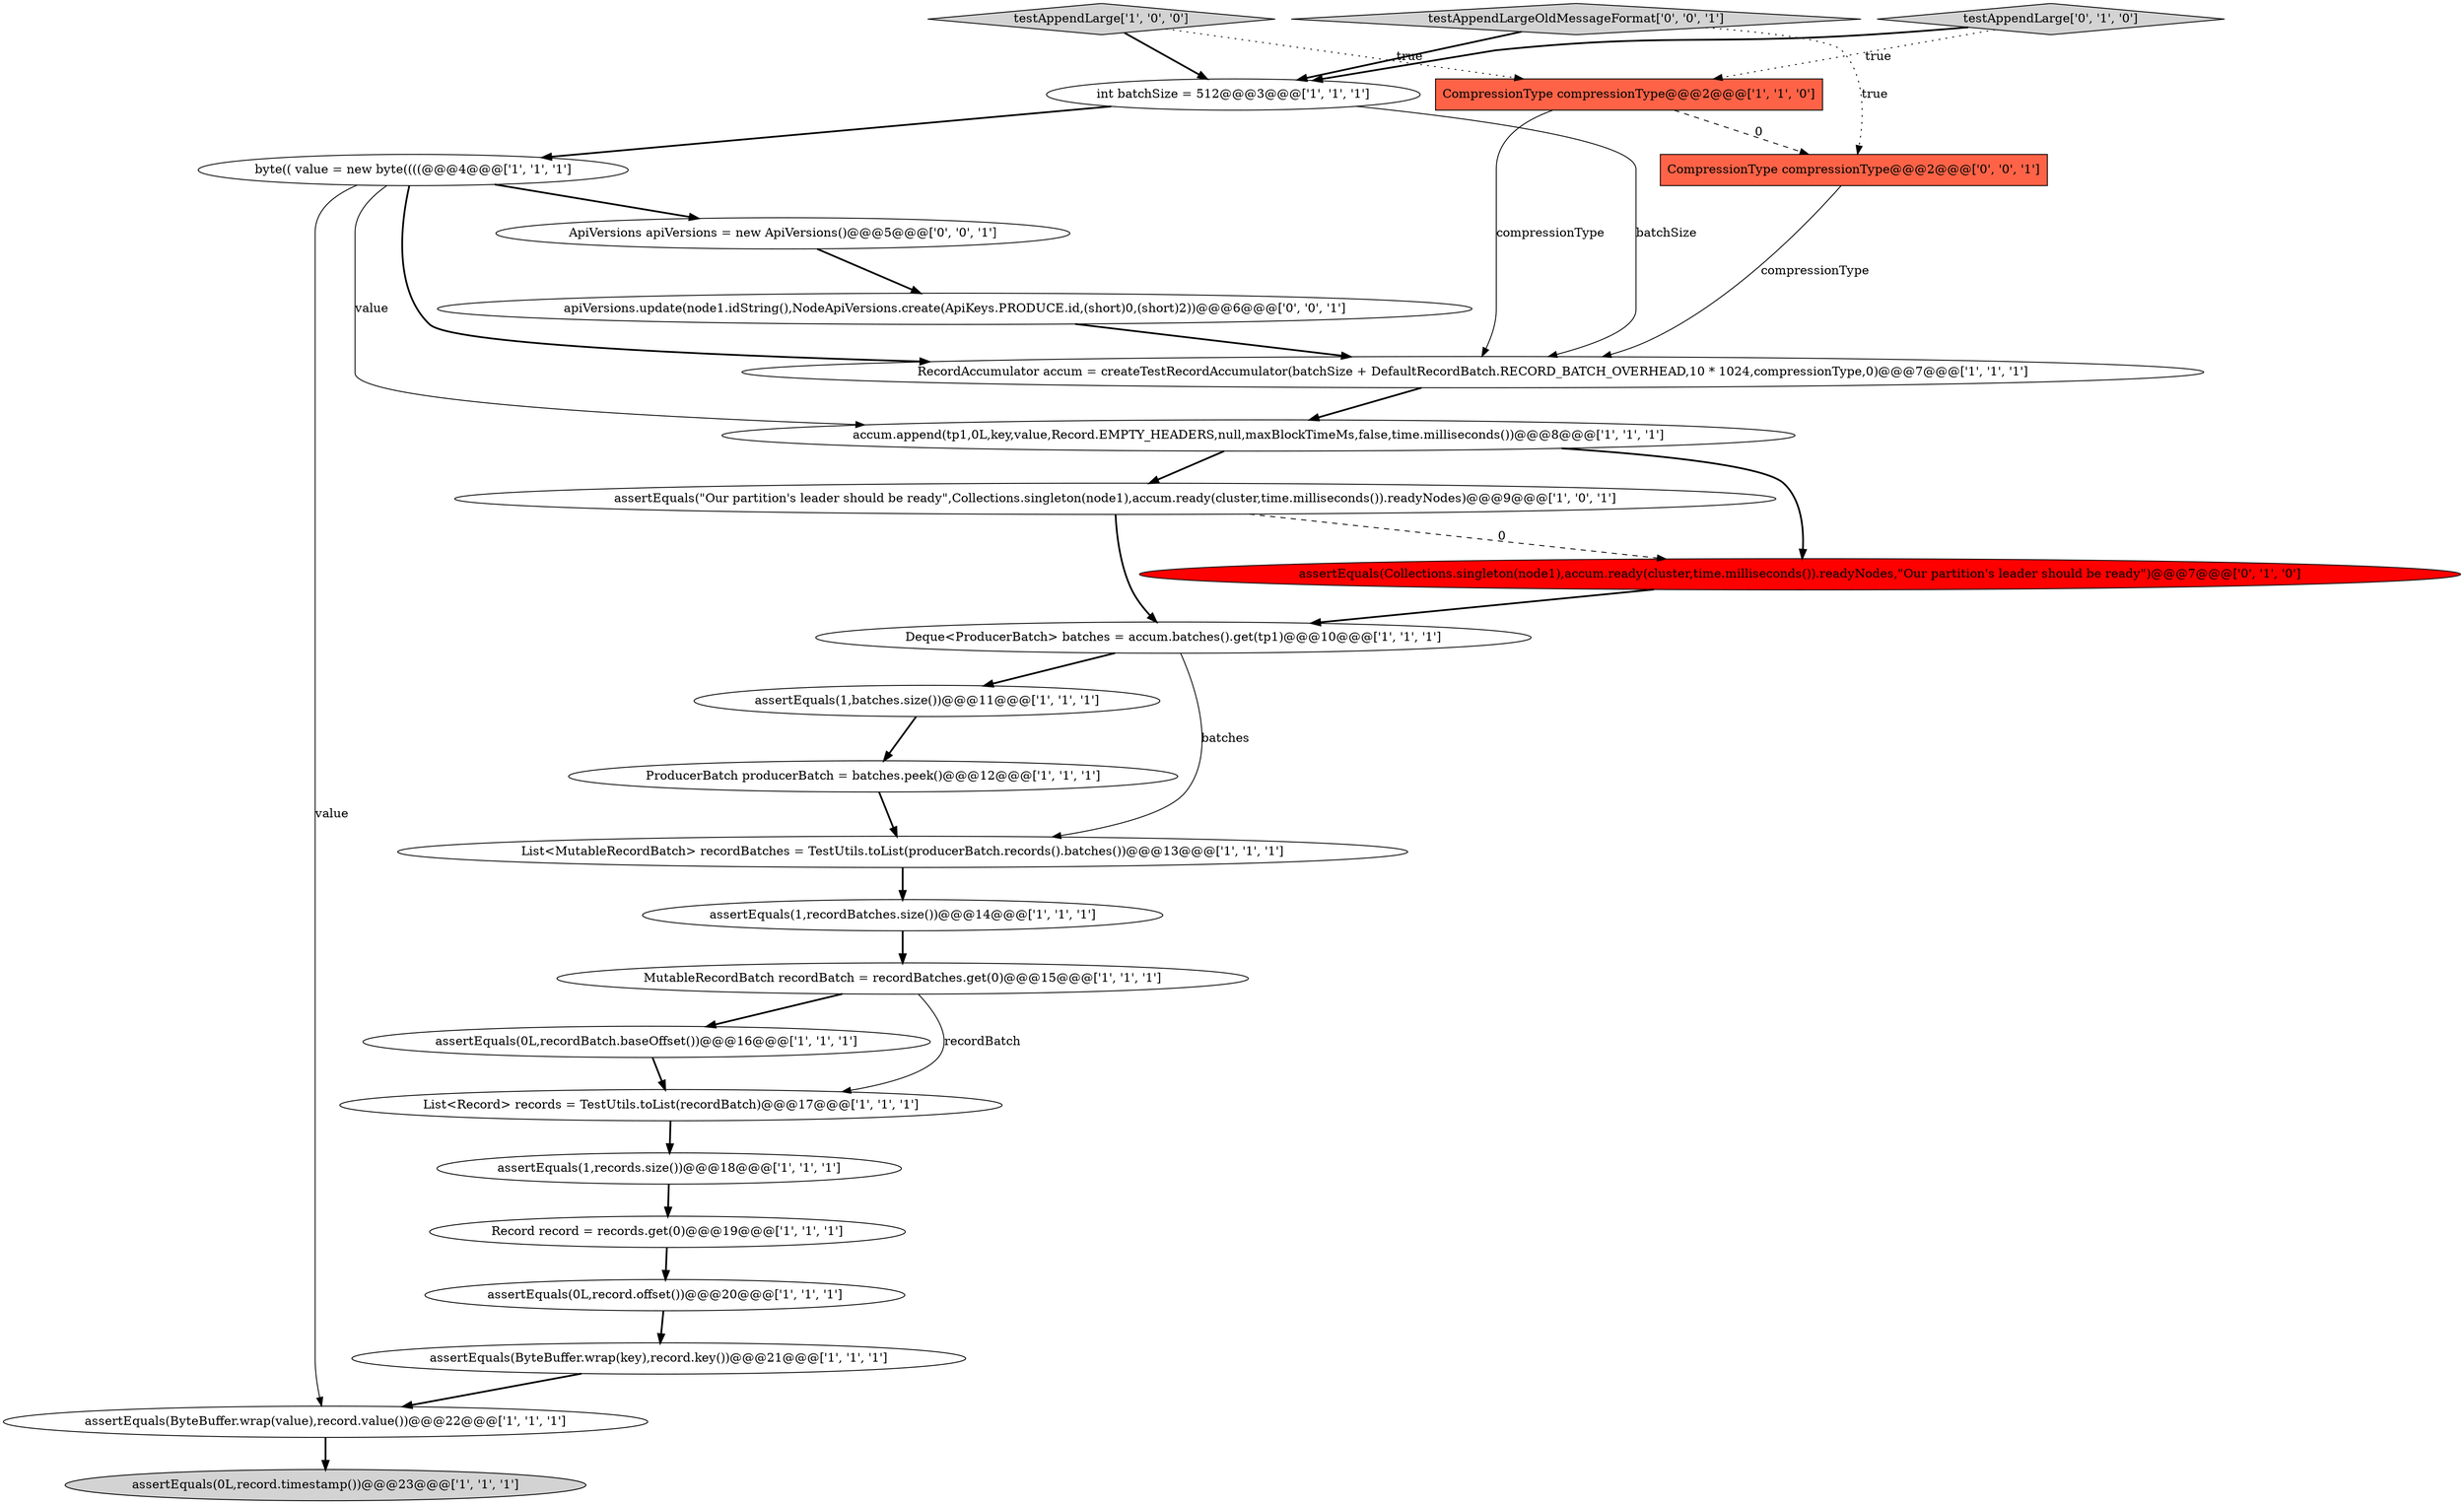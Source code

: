 digraph {
2 [style = filled, label = "assertEquals(\"Our partition's leader should be ready\",Collections.singleton(node1),accum.ready(cluster,time.milliseconds()).readyNodes)@@@9@@@['1', '0', '1']", fillcolor = white, shape = ellipse image = "AAA0AAABBB1BBB"];
3 [style = filled, label = "assertEquals(1,recordBatches.size())@@@14@@@['1', '1', '1']", fillcolor = white, shape = ellipse image = "AAA0AAABBB1BBB"];
20 [style = filled, label = "List<MutableRecordBatch> recordBatches = TestUtils.toList(producerBatch.records().batches())@@@13@@@['1', '1', '1']", fillcolor = white, shape = ellipse image = "AAA0AAABBB1BBB"];
21 [style = filled, label = "assertEquals(Collections.singleton(node1),accum.ready(cluster,time.milliseconds()).readyNodes,\"Our partition's leader should be ready\")@@@7@@@['0', '1', '0']", fillcolor = red, shape = ellipse image = "AAA1AAABBB2BBB"];
10 [style = filled, label = "ProducerBatch producerBatch = batches.peek()@@@12@@@['1', '1', '1']", fillcolor = white, shape = ellipse image = "AAA0AAABBB1BBB"];
14 [style = filled, label = "byte(( value = new byte((((@@@4@@@['1', '1', '1']", fillcolor = white, shape = ellipse image = "AAA0AAABBB1BBB"];
16 [style = filled, label = "RecordAccumulator accum = createTestRecordAccumulator(batchSize + DefaultRecordBatch.RECORD_BATCH_OVERHEAD,10 * 1024,compressionType,0)@@@7@@@['1', '1', '1']", fillcolor = white, shape = ellipse image = "AAA0AAABBB1BBB"];
6 [style = filled, label = "List<Record> records = TestUtils.toList(recordBatch)@@@17@@@['1', '1', '1']", fillcolor = white, shape = ellipse image = "AAA0AAABBB1BBB"];
5 [style = filled, label = "assertEquals(0L,record.timestamp())@@@23@@@['1', '1', '1']", fillcolor = lightgray, shape = ellipse image = "AAA0AAABBB1BBB"];
26 [style = filled, label = "apiVersions.update(node1.idString(),NodeApiVersions.create(ApiKeys.PRODUCE.id,(short)0,(short)2))@@@6@@@['0', '0', '1']", fillcolor = white, shape = ellipse image = "AAA0AAABBB3BBB"];
1 [style = filled, label = "CompressionType compressionType@@@2@@@['1', '1', '0']", fillcolor = tomato, shape = box image = "AAA0AAABBB1BBB"];
13 [style = filled, label = "testAppendLarge['1', '0', '0']", fillcolor = lightgray, shape = diamond image = "AAA0AAABBB1BBB"];
7 [style = filled, label = "int batchSize = 512@@@3@@@['1', '1', '1']", fillcolor = white, shape = ellipse image = "AAA0AAABBB1BBB"];
19 [style = filled, label = "accum.append(tp1,0L,key,value,Record.EMPTY_HEADERS,null,maxBlockTimeMs,false,time.milliseconds())@@@8@@@['1', '1', '1']", fillcolor = white, shape = ellipse image = "AAA0AAABBB1BBB"];
4 [style = filled, label = "assertEquals(0L,recordBatch.baseOffset())@@@16@@@['1', '1', '1']", fillcolor = white, shape = ellipse image = "AAA0AAABBB1BBB"];
8 [style = filled, label = "Deque<ProducerBatch> batches = accum.batches().get(tp1)@@@10@@@['1', '1', '1']", fillcolor = white, shape = ellipse image = "AAA0AAABBB1BBB"];
15 [style = filled, label = "assertEquals(ByteBuffer.wrap(value),record.value())@@@22@@@['1', '1', '1']", fillcolor = white, shape = ellipse image = "AAA0AAABBB1BBB"];
23 [style = filled, label = "testAppendLargeOldMessageFormat['0', '0', '1']", fillcolor = lightgray, shape = diamond image = "AAA0AAABBB3BBB"];
18 [style = filled, label = "MutableRecordBatch recordBatch = recordBatches.get(0)@@@15@@@['1', '1', '1']", fillcolor = white, shape = ellipse image = "AAA0AAABBB1BBB"];
25 [style = filled, label = "CompressionType compressionType@@@2@@@['0', '0', '1']", fillcolor = tomato, shape = box image = "AAA0AAABBB3BBB"];
24 [style = filled, label = "ApiVersions apiVersions = new ApiVersions()@@@5@@@['0', '0', '1']", fillcolor = white, shape = ellipse image = "AAA0AAABBB3BBB"];
9 [style = filled, label = "Record record = records.get(0)@@@19@@@['1', '1', '1']", fillcolor = white, shape = ellipse image = "AAA0AAABBB1BBB"];
22 [style = filled, label = "testAppendLarge['0', '1', '0']", fillcolor = lightgray, shape = diamond image = "AAA0AAABBB2BBB"];
11 [style = filled, label = "assertEquals(ByteBuffer.wrap(key),record.key())@@@21@@@['1', '1', '1']", fillcolor = white, shape = ellipse image = "AAA0AAABBB1BBB"];
17 [style = filled, label = "assertEquals(1,records.size())@@@18@@@['1', '1', '1']", fillcolor = white, shape = ellipse image = "AAA0AAABBB1BBB"];
12 [style = filled, label = "assertEquals(0L,record.offset())@@@20@@@['1', '1', '1']", fillcolor = white, shape = ellipse image = "AAA0AAABBB1BBB"];
0 [style = filled, label = "assertEquals(1,batches.size())@@@11@@@['1', '1', '1']", fillcolor = white, shape = ellipse image = "AAA0AAABBB1BBB"];
14->16 [style = bold, label=""];
6->17 [style = bold, label=""];
14->24 [style = bold, label=""];
10->20 [style = bold, label=""];
4->6 [style = bold, label=""];
17->9 [style = bold, label=""];
7->16 [style = solid, label="batchSize"];
14->19 [style = solid, label="value"];
12->11 [style = bold, label=""];
21->8 [style = bold, label=""];
20->3 [style = bold, label=""];
19->2 [style = bold, label=""];
16->19 [style = bold, label=""];
22->7 [style = bold, label=""];
11->15 [style = bold, label=""];
15->5 [style = bold, label=""];
14->15 [style = solid, label="value"];
3->18 [style = bold, label=""];
7->14 [style = bold, label=""];
8->0 [style = bold, label=""];
26->16 [style = bold, label=""];
24->26 [style = bold, label=""];
13->1 [style = dotted, label="true"];
18->6 [style = solid, label="recordBatch"];
0->10 [style = bold, label=""];
22->1 [style = dotted, label="true"];
18->4 [style = bold, label=""];
2->21 [style = dashed, label="0"];
13->7 [style = bold, label=""];
8->20 [style = solid, label="batches"];
23->7 [style = bold, label=""];
25->16 [style = solid, label="compressionType"];
9->12 [style = bold, label=""];
1->16 [style = solid, label="compressionType"];
1->25 [style = dashed, label="0"];
23->25 [style = dotted, label="true"];
2->8 [style = bold, label=""];
19->21 [style = bold, label=""];
}
